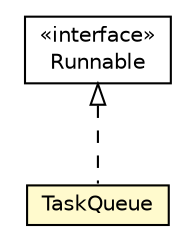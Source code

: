 #!/usr/local/bin/dot
#
# Class diagram 
# Generated by UMLGraph version R5_6-24-gf6e263 (http://www.umlgraph.org/)
#

digraph G {
	edge [fontname="Helvetica",fontsize=10,labelfontname="Helvetica",labelfontsize=10];
	node [fontname="Helvetica",fontsize=10,shape=plaintext];
	nodesep=0.25;
	ranksep=0.5;
	// org.universAAL.ui.handler.gui.swing.model.FormControl.support.TaskQueue
	c7985366 [label=<<table title="org.universAAL.ui.handler.gui.swing.model.FormControl.support.TaskQueue" border="0" cellborder="1" cellspacing="0" cellpadding="2" port="p" bgcolor="lemonChiffon" href="./TaskQueue.html">
		<tr><td><table border="0" cellspacing="0" cellpadding="1">
<tr><td align="center" balign="center"> TaskQueue </td></tr>
		</table></td></tr>
		</table>>, URL="./TaskQueue.html", fontname="Helvetica", fontcolor="black", fontsize=10.0];
	//org.universAAL.ui.handler.gui.swing.model.FormControl.support.TaskQueue implements java.lang.Runnable
	c7985984:p -> c7985366:p [dir=back,arrowtail=empty,style=dashed];
	// java.lang.Runnable
	c7985984 [label=<<table title="java.lang.Runnable" border="0" cellborder="1" cellspacing="0" cellpadding="2" port="p" href="http://java.sun.com/j2se/1.4.2/docs/api/java/lang/Runnable.html">
		<tr><td><table border="0" cellspacing="0" cellpadding="1">
<tr><td align="center" balign="center"> &#171;interface&#187; </td></tr>
<tr><td align="center" balign="center"> Runnable </td></tr>
		</table></td></tr>
		</table>>, URL="http://java.sun.com/j2se/1.4.2/docs/api/java/lang/Runnable.html", fontname="Helvetica", fontcolor="black", fontsize=10.0];
}

